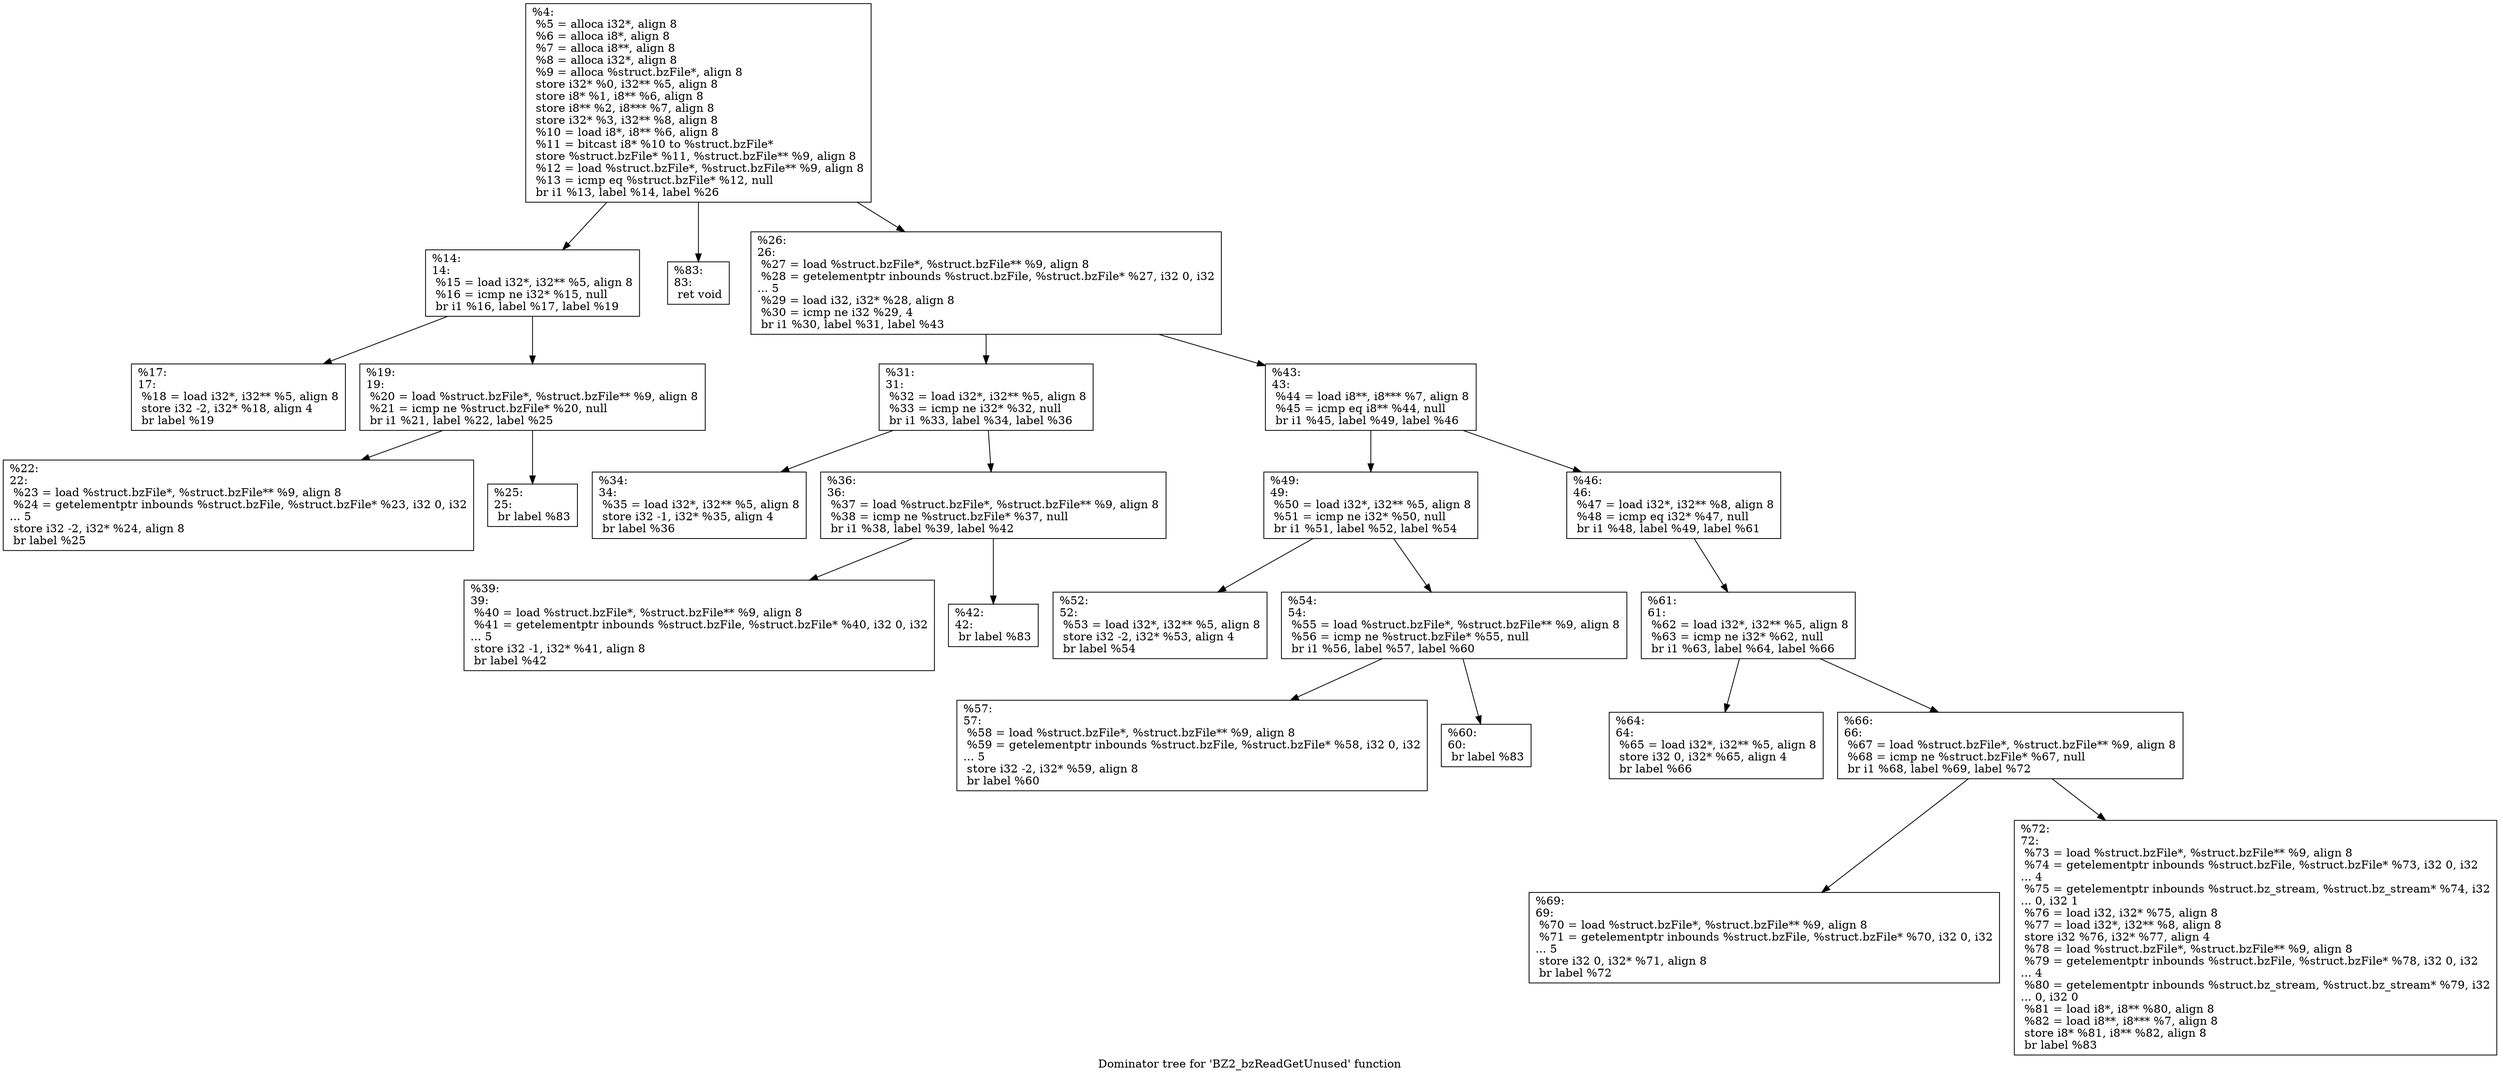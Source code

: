 digraph "Dominator tree for 'BZ2_bzReadGetUnused' function" {
	label="Dominator tree for 'BZ2_bzReadGetUnused' function";

	Node0xdaf470 [shape=record,label="{%4:\l  %5 = alloca i32*, align 8\l  %6 = alloca i8*, align 8\l  %7 = alloca i8**, align 8\l  %8 = alloca i32*, align 8\l  %9 = alloca %struct.bzFile*, align 8\l  store i32* %0, i32** %5, align 8\l  store i8* %1, i8** %6, align 8\l  store i8** %2, i8*** %7, align 8\l  store i32* %3, i32** %8, align 8\l  %10 = load i8*, i8** %6, align 8\l  %11 = bitcast i8* %10 to %struct.bzFile*\l  store %struct.bzFile* %11, %struct.bzFile** %9, align 8\l  %12 = load %struct.bzFile*, %struct.bzFile** %9, align 8\l  %13 = icmp eq %struct.bzFile* %12, null\l  br i1 %13, label %14, label %26\l}"];
	Node0xdaf470 -> Node0xdaf430;
	Node0xdaf470 -> Node0xce0910;
	Node0xdaf470 -> Node0xc90df0;
	Node0xdaf430 [shape=record,label="{%14:\l14:                                               \l  %15 = load i32*, i32** %5, align 8\l  %16 = icmp ne i32* %15, null\l  br i1 %16, label %17, label %19\l}"];
	Node0xdaf430 -> Node0x9e33e0;
	Node0xdaf430 -> Node0xd61e90;
	Node0x9e33e0 [shape=record,label="{%17:\l17:                                               \l  %18 = load i32*, i32** %5, align 8\l  store i32 -2, i32* %18, align 4\l  br label %19\l}"];
	Node0xd61e90 [shape=record,label="{%19:\l19:                                               \l  %20 = load %struct.bzFile*, %struct.bzFile** %9, align 8\l  %21 = icmp ne %struct.bzFile* %20, null\l  br i1 %21, label %22, label %25\l}"];
	Node0xd61e90 -> Node0xd7d500;
	Node0xd61e90 -> Node0xcde2c0;
	Node0xd7d500 [shape=record,label="{%22:\l22:                                               \l  %23 = load %struct.bzFile*, %struct.bzFile** %9, align 8\l  %24 = getelementptr inbounds %struct.bzFile, %struct.bzFile* %23, i32 0, i32\l... 5\l  store i32 -2, i32* %24, align 8\l  br label %25\l}"];
	Node0xcde2c0 [shape=record,label="{%25:\l25:                                               \l  br label %83\l}"];
	Node0xce0910 [shape=record,label="{%83:\l83:                                               \l  ret void\l}"];
	Node0xc90df0 [shape=record,label="{%26:\l26:                                               \l  %27 = load %struct.bzFile*, %struct.bzFile** %9, align 8\l  %28 = getelementptr inbounds %struct.bzFile, %struct.bzFile* %27, i32 0, i32\l... 5\l  %29 = load i32, i32* %28, align 8\l  %30 = icmp ne i32 %29, 4\l  br i1 %30, label %31, label %43\l}"];
	Node0xc90df0 -> Node0xca7160;
	Node0xc90df0 -> Node0xd5c750;
	Node0xca7160 [shape=record,label="{%31:\l31:                                               \l  %32 = load i32*, i32** %5, align 8\l  %33 = icmp ne i32* %32, null\l  br i1 %33, label %34, label %36\l}"];
	Node0xca7160 -> Node0xc95ff0;
	Node0xca7160 -> Node0xbcb670;
	Node0xc95ff0 [shape=record,label="{%34:\l34:                                               \l  %35 = load i32*, i32** %5, align 8\l  store i32 -1, i32* %35, align 4\l  br label %36\l}"];
	Node0xbcb670 [shape=record,label="{%36:\l36:                                               \l  %37 = load %struct.bzFile*, %struct.bzFile** %9, align 8\l  %38 = icmp ne %struct.bzFile* %37, null\l  br i1 %38, label %39, label %42\l}"];
	Node0xbcb670 -> Node0xbc4470;
	Node0xbcb670 -> Node0xcbe2f0;
	Node0xbc4470 [shape=record,label="{%39:\l39:                                               \l  %40 = load %struct.bzFile*, %struct.bzFile** %9, align 8\l  %41 = getelementptr inbounds %struct.bzFile, %struct.bzFile* %40, i32 0, i32\l... 5\l  store i32 -1, i32* %41, align 8\l  br label %42\l}"];
	Node0xcbe2f0 [shape=record,label="{%42:\l42:                                               \l  br label %83\l}"];
	Node0xd5c750 [shape=record,label="{%43:\l43:                                               \l  %44 = load i8**, i8*** %7, align 8\l  %45 = icmp eq i8** %44, null\l  br i1 %45, label %49, label %46\l}"];
	Node0xd5c750 -> Node0xae25c0;
	Node0xd5c750 -> Node0xc5a9a0;
	Node0xae25c0 [shape=record,label="{%49:\l49:                                               \l  %50 = load i32*, i32** %5, align 8\l  %51 = icmp ne i32* %50, null\l  br i1 %51, label %52, label %54\l}"];
	Node0xae25c0 -> Node0xcb4170;
	Node0xae25c0 -> Node0xc7f590;
	Node0xcb4170 [shape=record,label="{%52:\l52:                                               \l  %53 = load i32*, i32** %5, align 8\l  store i32 -2, i32* %53, align 4\l  br label %54\l}"];
	Node0xc7f590 [shape=record,label="{%54:\l54:                                               \l  %55 = load %struct.bzFile*, %struct.bzFile** %9, align 8\l  %56 = icmp ne %struct.bzFile* %55, null\l  br i1 %56, label %57, label %60\l}"];
	Node0xc7f590 -> Node0xd7a300;
	Node0xc7f590 -> Node0xc17800;
	Node0xd7a300 [shape=record,label="{%57:\l57:                                               \l  %58 = load %struct.bzFile*, %struct.bzFile** %9, align 8\l  %59 = getelementptr inbounds %struct.bzFile, %struct.bzFile* %58, i32 0, i32\l... 5\l  store i32 -2, i32* %59, align 8\l  br label %60\l}"];
	Node0xc17800 [shape=record,label="{%60:\l60:                                               \l  br label %83\l}"];
	Node0xc5a9a0 [shape=record,label="{%46:\l46:                                               \l  %47 = load i32*, i32** %8, align 8\l  %48 = icmp eq i32* %47, null\l  br i1 %48, label %49, label %61\l}"];
	Node0xc5a9a0 -> Node0xce37e0;
	Node0xce37e0 [shape=record,label="{%61:\l61:                                               \l  %62 = load i32*, i32** %5, align 8\l  %63 = icmp ne i32* %62, null\l  br i1 %63, label %64, label %66\l}"];
	Node0xce37e0 -> Node0xd516c0;
	Node0xce37e0 -> Node0xa44d60;
	Node0xd516c0 [shape=record,label="{%64:\l64:                                               \l  %65 = load i32*, i32** %5, align 8\l  store i32 0, i32* %65, align 4\l  br label %66\l}"];
	Node0xa44d60 [shape=record,label="{%66:\l66:                                               \l  %67 = load %struct.bzFile*, %struct.bzFile** %9, align 8\l  %68 = icmp ne %struct.bzFile* %67, null\l  br i1 %68, label %69, label %72\l}"];
	Node0xa44d60 -> Node0xd66ef0;
	Node0xa44d60 -> Node0xc84960;
	Node0xd66ef0 [shape=record,label="{%69:\l69:                                               \l  %70 = load %struct.bzFile*, %struct.bzFile** %9, align 8\l  %71 = getelementptr inbounds %struct.bzFile, %struct.bzFile* %70, i32 0, i32\l... 5\l  store i32 0, i32* %71, align 8\l  br label %72\l}"];
	Node0xc84960 [shape=record,label="{%72:\l72:                                               \l  %73 = load %struct.bzFile*, %struct.bzFile** %9, align 8\l  %74 = getelementptr inbounds %struct.bzFile, %struct.bzFile* %73, i32 0, i32\l... 4\l  %75 = getelementptr inbounds %struct.bz_stream, %struct.bz_stream* %74, i32\l... 0, i32 1\l  %76 = load i32, i32* %75, align 8\l  %77 = load i32*, i32** %8, align 8\l  store i32 %76, i32* %77, align 4\l  %78 = load %struct.bzFile*, %struct.bzFile** %9, align 8\l  %79 = getelementptr inbounds %struct.bzFile, %struct.bzFile* %78, i32 0, i32\l... 4\l  %80 = getelementptr inbounds %struct.bz_stream, %struct.bz_stream* %79, i32\l... 0, i32 0\l  %81 = load i8*, i8** %80, align 8\l  %82 = load i8**, i8*** %7, align 8\l  store i8* %81, i8** %82, align 8\l  br label %83\l}"];
}

